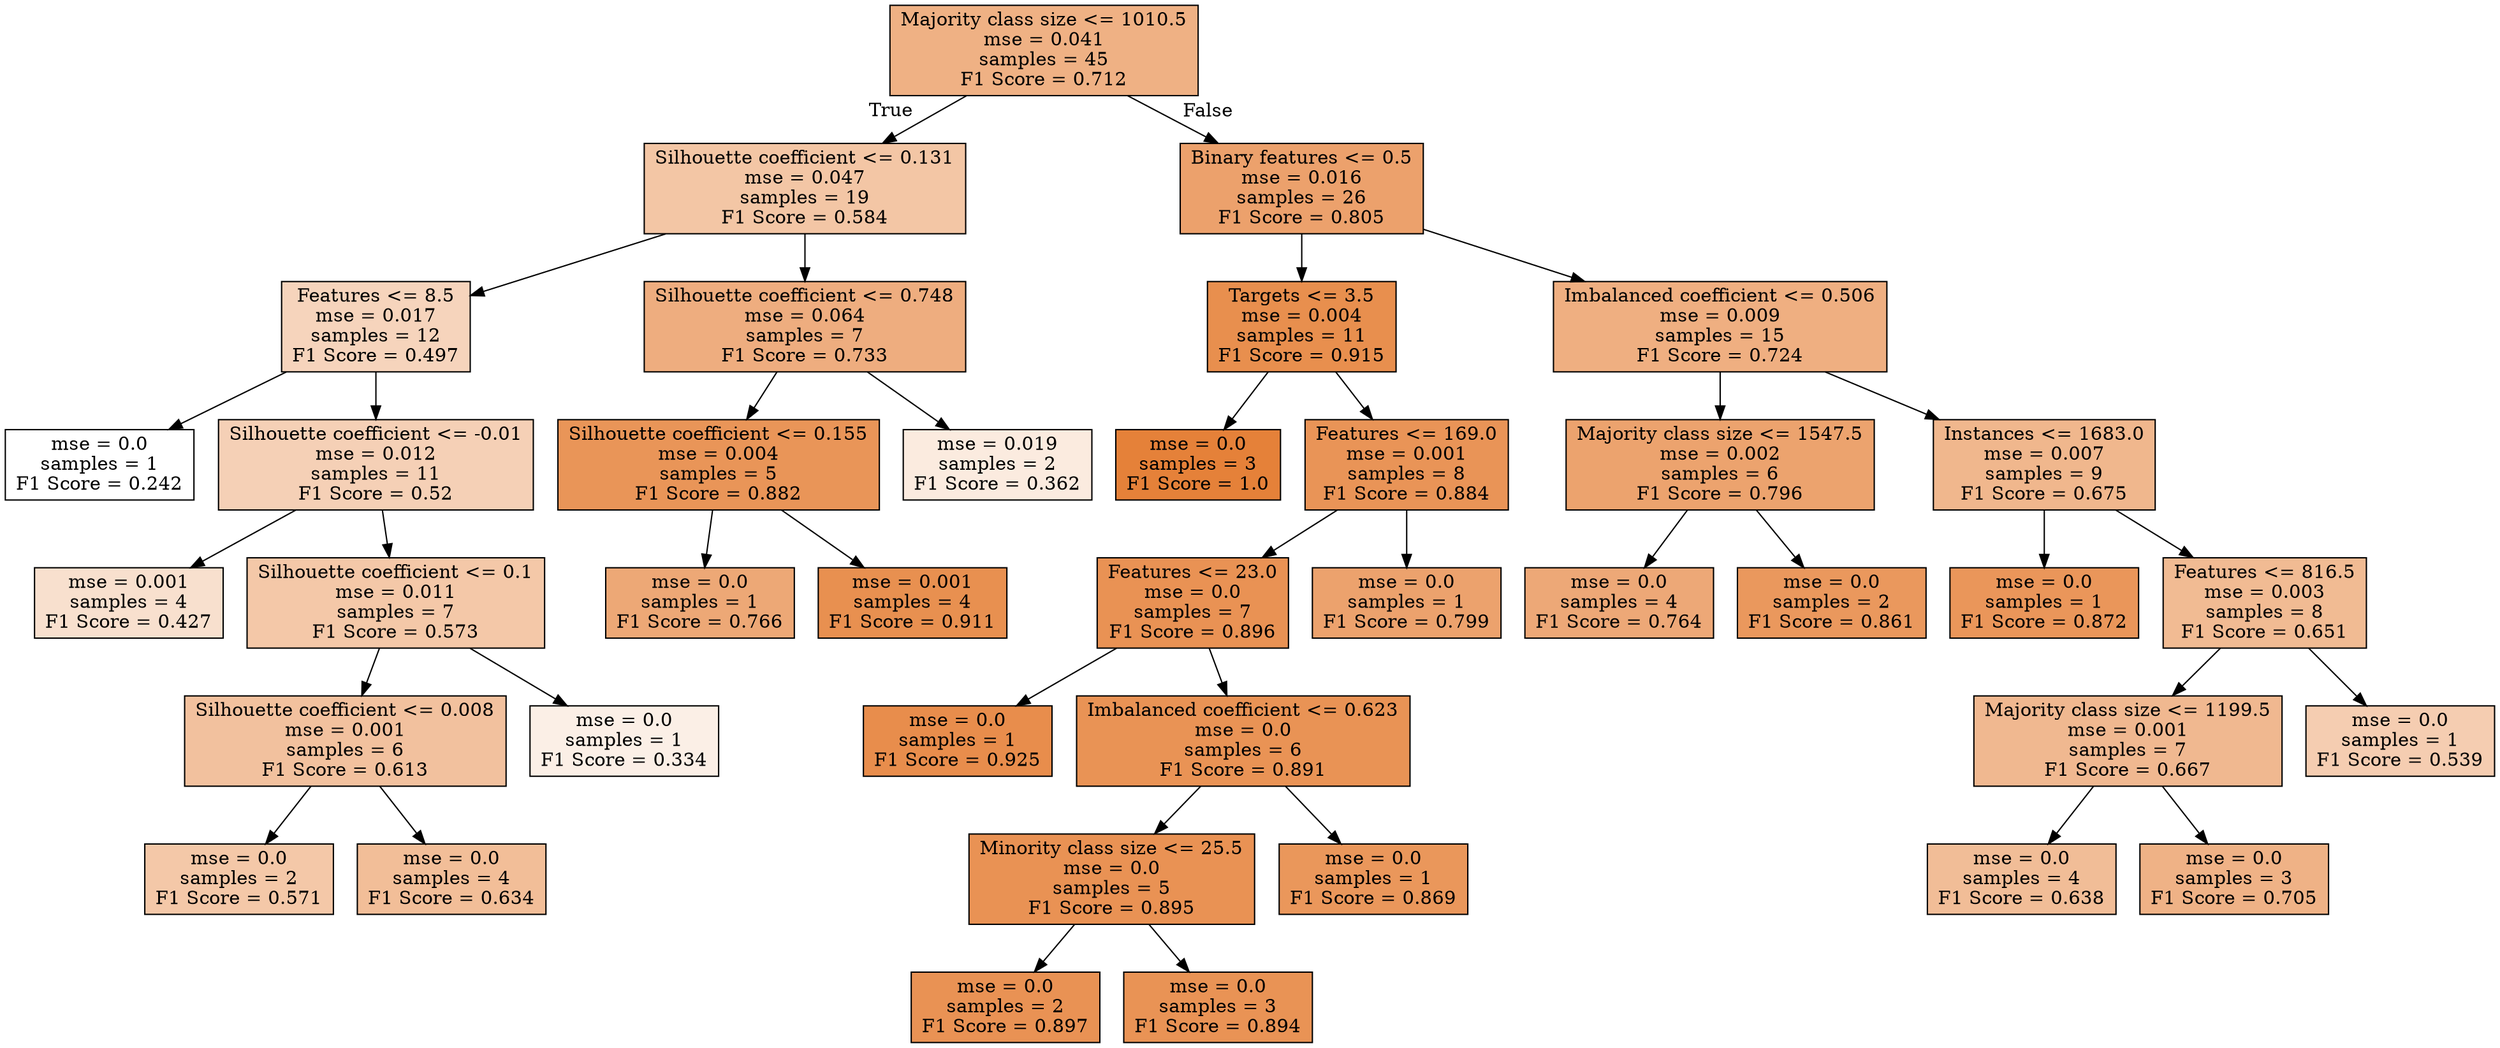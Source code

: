 digraph Tree {
node [shape=box, style="filled", color="black"] ;
0 [label="Majority class size <= 1010.5\nmse = 0.041\nsamples = 45\nF1 Score = 0.712", fillcolor="#e581399e"] ;
1 [label="Silhouette coefficient <= 0.131\nmse = 0.047\nsamples = 19\nF1 Score = 0.584", fillcolor="#e5813973"] ;
0 -> 1 [labeldistance=2.5, labelangle=45, headlabel="True"] ;
2 [label="Features <= 8.5\nmse = 0.017\nsamples = 12\nF1 Score = 0.497", fillcolor="#e5813956"] ;
1 -> 2 ;
3 [label="mse = 0.0\nsamples = 1\nF1 Score = 0.242", fillcolor="#e5813900"] ;
2 -> 3 ;
4 [label="Silhouette coefficient <= -0.01\nmse = 0.012\nsamples = 11\nF1 Score = 0.52", fillcolor="#e581395e"] ;
2 -> 4 ;
5 [label="mse = 0.001\nsamples = 4\nF1 Score = 0.427", fillcolor="#e581393e"] ;
4 -> 5 ;
6 [label="Silhouette coefficient <= 0.1\nmse = 0.011\nsamples = 7\nF1 Score = 0.573", fillcolor="#e581396f"] ;
4 -> 6 ;
7 [label="Silhouette coefficient <= 0.008\nmse = 0.001\nsamples = 6\nF1 Score = 0.613", fillcolor="#e581397d"] ;
6 -> 7 ;
8 [label="mse = 0.0\nsamples = 2\nF1 Score = 0.571", fillcolor="#e581396f"] ;
7 -> 8 ;
9 [label="mse = 0.0\nsamples = 4\nF1 Score = 0.634", fillcolor="#e5813984"] ;
7 -> 9 ;
10 [label="mse = 0.0\nsamples = 1\nF1 Score = 0.334", fillcolor="#e581391f"] ;
6 -> 10 ;
11 [label="Silhouette coefficient <= 0.748\nmse = 0.064\nsamples = 7\nF1 Score = 0.733", fillcolor="#e58139a5"] ;
1 -> 11 ;
12 [label="Silhouette coefficient <= 0.155\nmse = 0.004\nsamples = 5\nF1 Score = 0.882", fillcolor="#e58139d7"] ;
11 -> 12 ;
13 [label="mse = 0.0\nsamples = 1\nF1 Score = 0.766", fillcolor="#e58139b0"] ;
12 -> 13 ;
14 [label="mse = 0.001\nsamples = 4\nF1 Score = 0.911", fillcolor="#e58139e1"] ;
12 -> 14 ;
15 [label="mse = 0.019\nsamples = 2\nF1 Score = 0.362", fillcolor="#e5813928"] ;
11 -> 15 ;
16 [label="Binary features <= 0.5\nmse = 0.016\nsamples = 26\nF1 Score = 0.805", fillcolor="#e58139bd"] ;
0 -> 16 [labeldistance=2.5, labelangle=-45, headlabel="False"] ;
17 [label="Targets <= 3.5\nmse = 0.004\nsamples = 11\nF1 Score = 0.915", fillcolor="#e58139e3"] ;
16 -> 17 ;
18 [label="mse = 0.0\nsamples = 3\nF1 Score = 1.0", fillcolor="#e58139ff"] ;
17 -> 18 ;
19 [label="Features <= 169.0\nmse = 0.001\nsamples = 8\nF1 Score = 0.884", fillcolor="#e58139d8"] ;
17 -> 19 ;
20 [label="Features <= 23.0\nmse = 0.0\nsamples = 7\nF1 Score = 0.896", fillcolor="#e58139dc"] ;
19 -> 20 ;
21 [label="mse = 0.0\nsamples = 1\nF1 Score = 0.925", fillcolor="#e58139e6"] ;
20 -> 21 ;
22 [label="Imbalanced coefficient <= 0.623\nmse = 0.0\nsamples = 6\nF1 Score = 0.891", fillcolor="#e58139da"] ;
20 -> 22 ;
23 [label="Minority class size <= 25.5\nmse = 0.0\nsamples = 5\nF1 Score = 0.895", fillcolor="#e58139dc"] ;
22 -> 23 ;
24 [label="mse = 0.0\nsamples = 2\nF1 Score = 0.897", fillcolor="#e58139dc"] ;
23 -> 24 ;
25 [label="mse = 0.0\nsamples = 3\nF1 Score = 0.894", fillcolor="#e58139db"] ;
23 -> 25 ;
26 [label="mse = 0.0\nsamples = 1\nF1 Score = 0.869", fillcolor="#e58139d3"] ;
22 -> 26 ;
27 [label="mse = 0.0\nsamples = 1\nF1 Score = 0.799", fillcolor="#e58139bb"] ;
19 -> 27 ;
28 [label="Imbalanced coefficient <= 0.506\nmse = 0.009\nsamples = 15\nF1 Score = 0.724", fillcolor="#e58139a2"] ;
16 -> 28 ;
29 [label="Majority class size <= 1547.5\nmse = 0.002\nsamples = 6\nF1 Score = 0.796", fillcolor="#e58139ba"] ;
28 -> 29 ;
30 [label="mse = 0.0\nsamples = 4\nF1 Score = 0.764", fillcolor="#e58139af"] ;
29 -> 30 ;
31 [label="mse = 0.0\nsamples = 2\nF1 Score = 0.861", fillcolor="#e58139d0"] ;
29 -> 31 ;
32 [label="Instances <= 1683.0\nmse = 0.007\nsamples = 9\nF1 Score = 0.675", fillcolor="#e5813992"] ;
28 -> 32 ;
33 [label="mse = 0.0\nsamples = 1\nF1 Score = 0.872", fillcolor="#e58139d4"] ;
32 -> 33 ;
34 [label="Features <= 816.5\nmse = 0.003\nsamples = 8\nF1 Score = 0.651", fillcolor="#e581398a"] ;
32 -> 34 ;
35 [label="Majority class size <= 1199.5\nmse = 0.001\nsamples = 7\nF1 Score = 0.667", fillcolor="#e581398f"] ;
34 -> 35 ;
36 [label="mse = 0.0\nsamples = 4\nF1 Score = 0.638", fillcolor="#e5813985"] ;
35 -> 36 ;
37 [label="mse = 0.0\nsamples = 3\nF1 Score = 0.705", fillcolor="#e581399c"] ;
35 -> 37 ;
38 [label="mse = 0.0\nsamples = 1\nF1 Score = 0.539", fillcolor="#e5813964"] ;
34 -> 38 ;
}